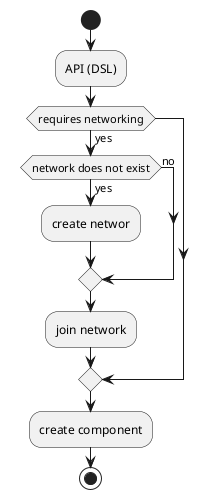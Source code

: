 @startuml
start 
:API (DSL);
if (requires networking) then (yes)
    if (network does not exist) then (yes)
        :create networ;
    else (no)
    endif
    :join network;
endif
:create component;
stop
@enduml